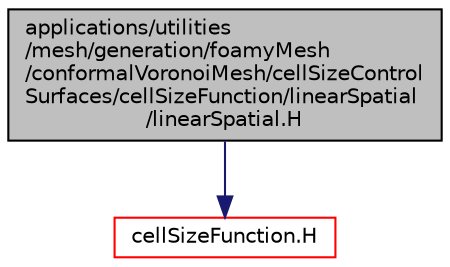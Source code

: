 digraph "applications/utilities/mesh/generation/foamyMesh/conformalVoronoiMesh/cellSizeControlSurfaces/cellSizeFunction/linearSpatial/linearSpatial.H"
{
  bgcolor="transparent";
  edge [fontname="Helvetica",fontsize="10",labelfontname="Helvetica",labelfontsize="10"];
  node [fontname="Helvetica",fontsize="10",shape=record];
  Node1 [label="applications/utilities\l/mesh/generation/foamyMesh\l/conformalVoronoiMesh/cellSizeControl\lSurfaces/cellSizeFunction/linearSpatial\l/linearSpatial.H",height=0.2,width=0.4,color="black", fillcolor="grey75", style="filled", fontcolor="black"];
  Node1 -> Node2 [color="midnightblue",fontsize="10",style="solid",fontname="Helvetica"];
  Node2 [label="cellSizeFunction.H",height=0.2,width=0.4,color="red",URL="$a04007.html"];
}
